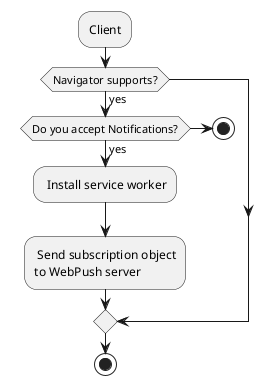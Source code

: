 @startuml
:Client;

if (Navigator supports?) then (yes)
  if (Do you accept Notifications?) then (yes)
    : Install service worker;
    : Send subscription object\nto WebPush server;
   else ()
    stop
   endif
endif
stop
@enduml